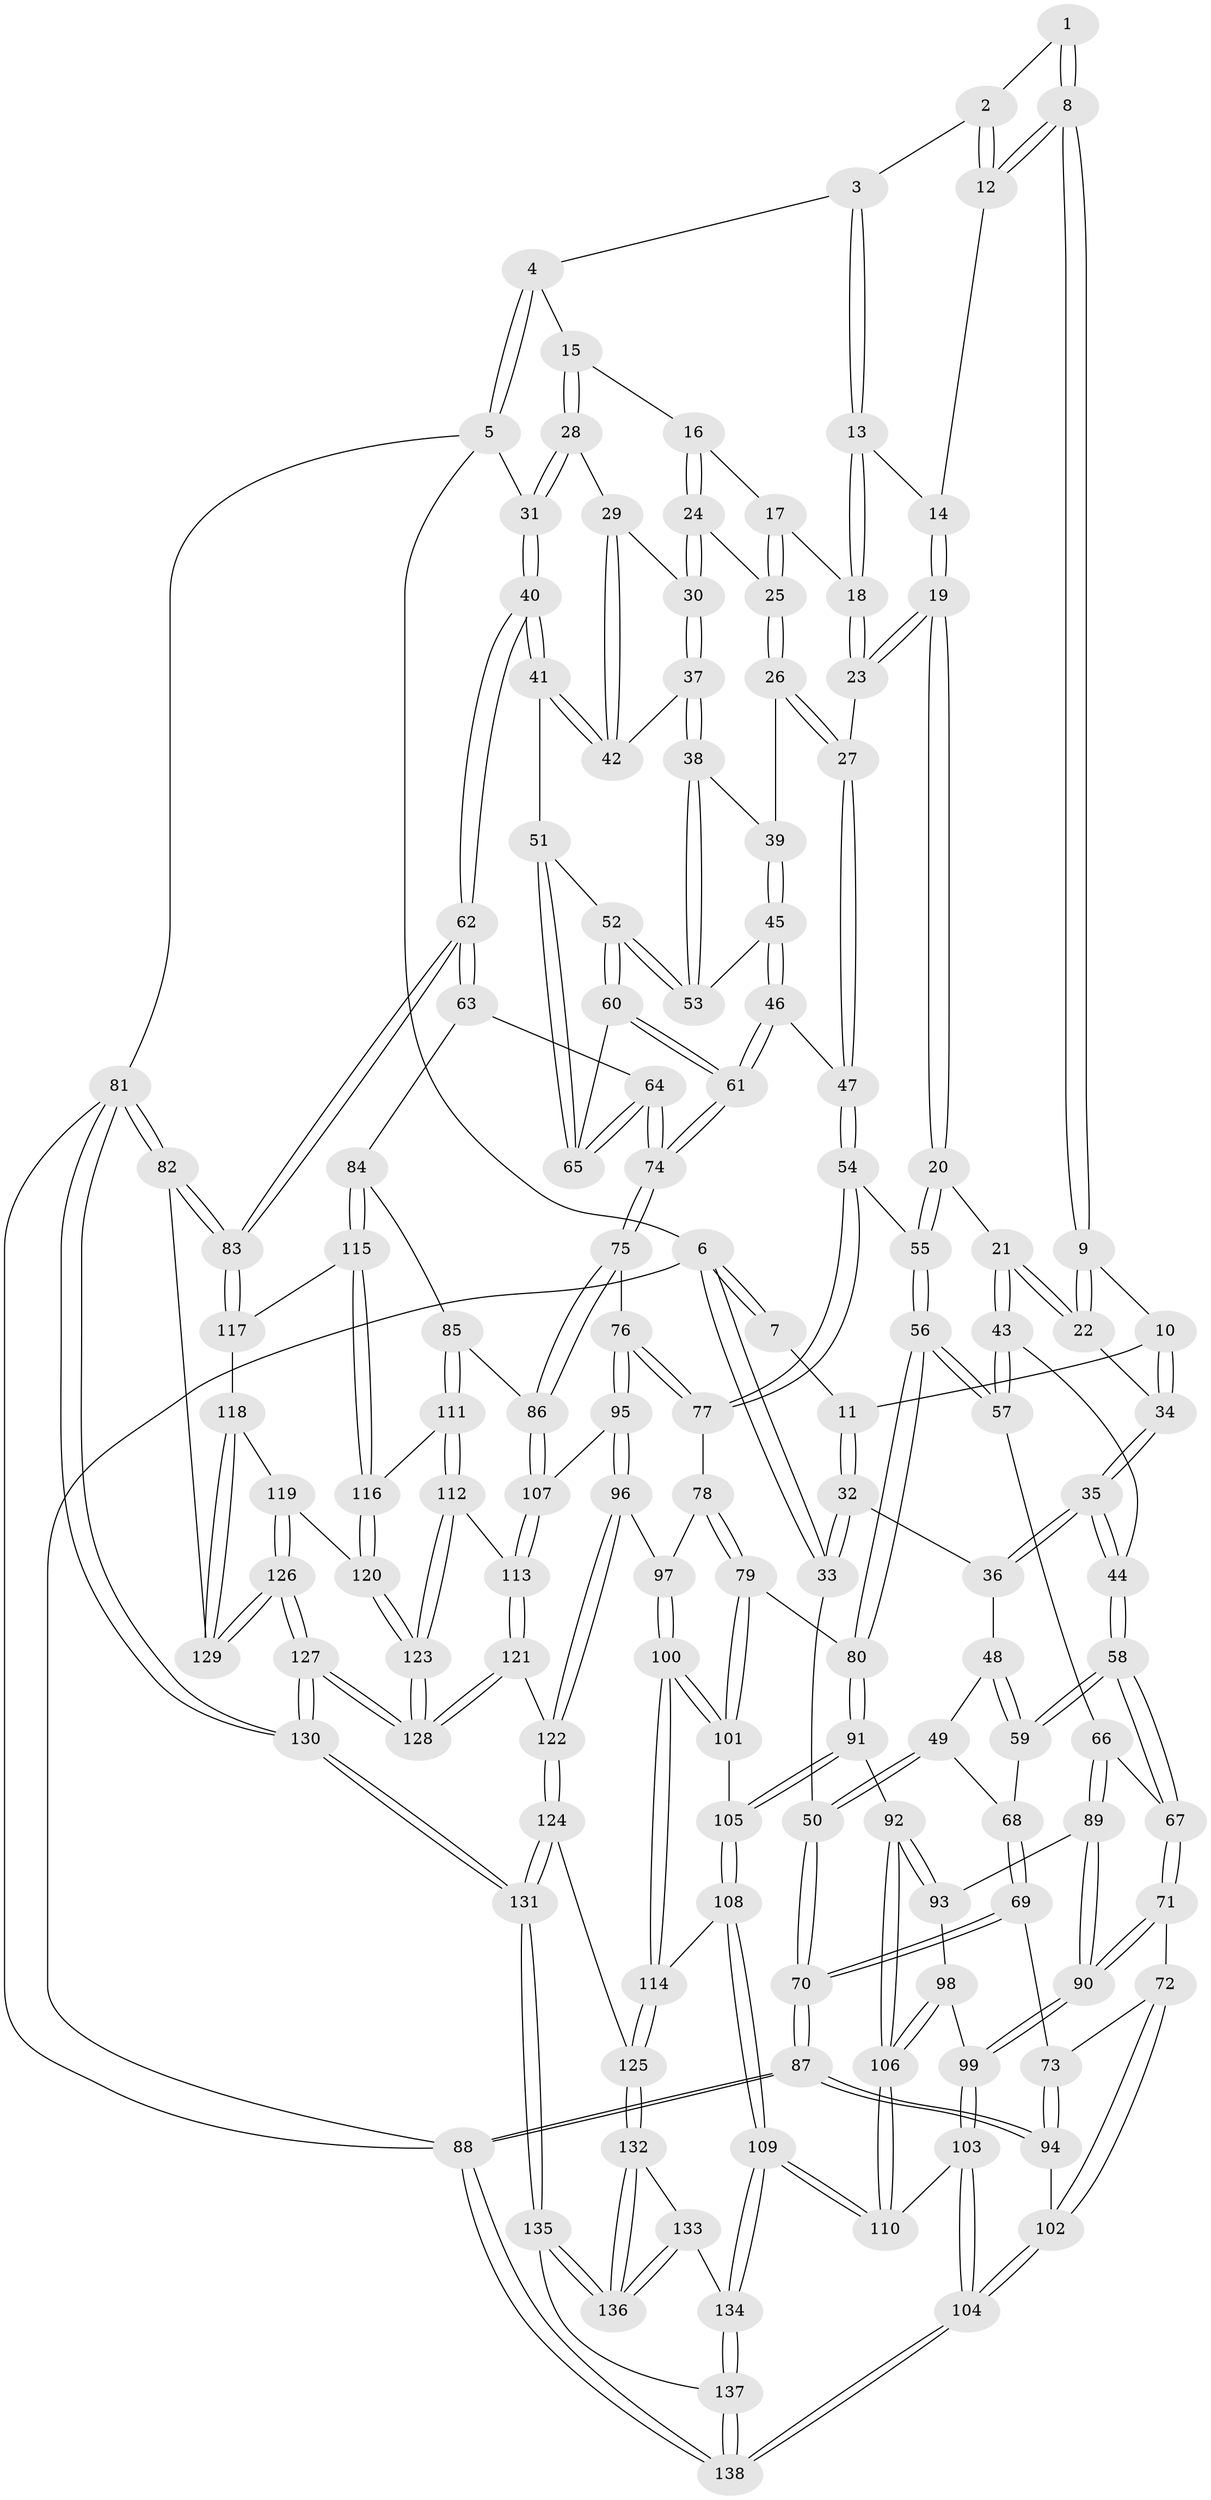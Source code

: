 // coarse degree distribution, {3: 0.12790697674418605, 4: 0.4069767441860465, 6: 0.09302325581395349, 5: 0.36046511627906974, 2: 0.011627906976744186}
// Generated by graph-tools (version 1.1) at 2025/52/02/27/25 19:52:39]
// undirected, 138 vertices, 342 edges
graph export_dot {
graph [start="1"]
  node [color=gray90,style=filled];
  1 [pos="+0.43272762479109345+0"];
  2 [pos="+0.4974215042563954+0"];
  3 [pos="+0.6235197431852713+0"];
  4 [pos="+0.7297262385711838+0"];
  5 [pos="+1+0"];
  6 [pos="+0+0"];
  7 [pos="+0.21266956763265069+0"];
  8 [pos="+0.3650225431752703+0.09927296903840818"];
  9 [pos="+0.33168266795596224+0.11778157057793873"];
  10 [pos="+0.28277362585216326+0.1158968343217322"];
  11 [pos="+0.2769436372464922+0.11277614948701804"];
  12 [pos="+0.44189216338679116+0.09784391922531374"];
  13 [pos="+0.6070722270680159+0.07918444494205326"];
  14 [pos="+0.44580016652510357+0.09945852402238586"];
  15 [pos="+0.7806524178197214+0.13719552617237574"];
  16 [pos="+0.7059473612215196+0.13558361799269206"];
  17 [pos="+0.6893951967405042+0.1327057848499126"];
  18 [pos="+0.6143590200210799+0.09854328167066986"];
  19 [pos="+0.5011269552685114+0.28426961647481636"];
  20 [pos="+0.5006736296462184+0.284507581864369"];
  21 [pos="+0.47130297629845846+0.2877442835767355"];
  22 [pos="+0.39607628173939663+0.22129923538908072"];
  23 [pos="+0.5415381951754423+0.2749223932828092"];
  24 [pos="+0.7278592453166742+0.26325095530942916"];
  25 [pos="+0.6834414329389484+0.25896779449558194"];
  26 [pos="+0.6010273458702973+0.293569210728444"];
  27 [pos="+0.5768716011007871+0.29448517242758676"];
  28 [pos="+0.8666731499353032+0.17270260791630326"];
  29 [pos="+0.8460282998889374+0.19447037923271537"];
  30 [pos="+0.7555711433630473+0.2735069273718708"];
  31 [pos="+1+0.1286168487101337"];
  32 [pos="+0+0.17443623859777815"];
  33 [pos="+0+0.11130682480271992"];
  34 [pos="+0.27768099753184955+0.27115203316368064"];
  35 [pos="+0.2602302790644548+0.3283743090802649"];
  36 [pos="+0.1510913828872085+0.30015879228016124"];
  37 [pos="+0.7546189748095173+0.34008246541163"];
  38 [pos="+0.7544141113909131+0.3403225465901009"];
  39 [pos="+0.652544887765251+0.3187873155297227"];
  40 [pos="+1+0.35941811869055185"];
  41 [pos="+0.8510638923292642+0.36314970290987664"];
  42 [pos="+0.8124989694310826+0.3475957575277153"];
  43 [pos="+0.33821414141534467+0.3841057390221844"];
  44 [pos="+0.28080750538033195+0.352911690673711"];
  45 [pos="+0.7063521022878885+0.4004359339078465"];
  46 [pos="+0.6788942802989412+0.45825476991337677"];
  47 [pos="+0.633571707212547+0.4407873711810482"];
  48 [pos="+0.13789564688966782+0.378050156728381"];
  49 [pos="+0.020166531201217055+0.4339110103556077"];
  50 [pos="+0+0.3470371006525488"];
  51 [pos="+0.7991285409477995+0.423361611187498"];
  52 [pos="+0.7900389110572745+0.42446492990556955"];
  53 [pos="+0.753932612506569+0.3417833420254761"];
  54 [pos="+0.5250173282444005+0.49190482546769115"];
  55 [pos="+0.5108327890101118+0.48780894222372007"];
  56 [pos="+0.40674471601535583+0.5195825769051852"];
  57 [pos="+0.3622166704349388+0.5018940777038899"];
  58 [pos="+0.1724139677302851+0.4710247224556723"];
  59 [pos="+0.14461568399134292+0.45839115616594434"];
  60 [pos="+0.7380233658001233+0.47825322287988353"];
  61 [pos="+0.7081346703128937+0.49658307688938097"];
  62 [pos="+1+0.4287213742915637"];
  63 [pos="+0.955161862688785+0.4883984328051775"];
  64 [pos="+0.9215991129190348+0.48635885102748183"];
  65 [pos="+0.875420585379596+0.4720817813519437"];
  66 [pos="+0.3520917632573728+0.5095407892651221"];
  67 [pos="+0.20490360655674975+0.5299692070039268"];
  68 [pos="+0.08373023648294564+0.471517658404145"];
  69 [pos="+0.0802629712977345+0.5355638527057557"];
  70 [pos="+0+0.5342409613188662"];
  71 [pos="+0.18363326153142195+0.5717297973105284"];
  72 [pos="+0.11387862087501877+0.591847891713512"];
  73 [pos="+0.09758575292880596+0.5828348426950977"];
  74 [pos="+0.7153731770975827+0.5504980314307414"];
  75 [pos="+0.7138083491798228+0.5647630854634194"];
  76 [pos="+0.6833866605036627+0.5811805762606962"];
  77 [pos="+0.5641825513199196+0.5595920479893276"];
  78 [pos="+0.5468259525274446+0.6040096339360888"];
  79 [pos="+0.46348321617771887+0.6107284011856918"];
  80 [pos="+0.413759078020099+0.5379910212674917"];
  81 [pos="+1+1"];
  82 [pos="+1+0.6058987127573221"];
  83 [pos="+1+0.5379239219707987"];
  84 [pos="+0.8083524271685706+0.626095099309824"];
  85 [pos="+0.792088402981547+0.6203245552430756"];
  86 [pos="+0.734246010270629+0.5851055826371669"];
  87 [pos="+0+0.6589943481036533"];
  88 [pos="+0+1"];
  89 [pos="+0.3230745379672156+0.5878594933634119"];
  90 [pos="+0.21803694988102604+0.6318811431105305"];
  91 [pos="+0.3891881471694991+0.66233838045551"];
  92 [pos="+0.3808023215057872+0.6621156254714516"];
  93 [pos="+0.3230859530558093+0.5885200560223655"];
  94 [pos="+0+0.6581465284032952"];
  95 [pos="+0.626502205243473+0.6703844948708768"];
  96 [pos="+0.6170988341346204+0.6834220937705864"];
  97 [pos="+0.548356228948863+0.6094186967224935"];
  98 [pos="+0.3162808258015357+0.6302677956168047"];
  99 [pos="+0.2214083727429737+0.662962964546079"];
  100 [pos="+0.49155633430766305+0.7175515534748221"];
  101 [pos="+0.4638157474197027+0.6164890783682961"];
  102 [pos="+0.10663695274633954+0.7043462043517065"];
  103 [pos="+0.2154106099041078+0.7622057523598575"];
  104 [pos="+0.17268154481374037+0.7783120014350863"];
  105 [pos="+0.3981615692410821+0.6706911035178742"];
  106 [pos="+0.3219285844447407+0.6823879150976098"];
  107 [pos="+0.7160584390574432+0.6839114879365081"];
  108 [pos="+0.443780648202531+0.7507354752048955"];
  109 [pos="+0.3234065971414176+0.7971262962826806"];
  110 [pos="+0.2806952408701171+0.7711395491111599"];
  111 [pos="+0.7424387722114568+0.7170100926123982"];
  112 [pos="+0.7205791708066822+0.7323888014024446"];
  113 [pos="+0.7151835162225009+0.7313702754074674"];
  114 [pos="+0.49254042242086493+0.751784697260873"];
  115 [pos="+0.825393605088483+0.6500051092633563"];
  116 [pos="+0.8056940560250512+0.7137263139060097"];
  117 [pos="+0.8472051624017+0.6597824532031648"];
  118 [pos="+0.9073735362068382+0.73108568553508"];
  119 [pos="+0.814628210386366+0.744932045629519"];
  120 [pos="+0.8086741571444741+0.7427317474812601"];
  121 [pos="+0.6507535394670115+0.7500124740053834"];
  122 [pos="+0.6046032908560531+0.7425747979163926"];
  123 [pos="+0.7713444645738388+0.7807052727850096"];
  124 [pos="+0.6000075104499869+0.7458313781681329"];
  125 [pos="+0.5204640014631435+0.76944409896155"];
  126 [pos="+0.8955032078447304+0.8406933136899636"];
  127 [pos="+0.8441175543139826+1"];
  128 [pos="+0.7758493501132225+0.9026404957384687"];
  129 [pos="+0.9303639258622748+0.7467888225481427"];
  130 [pos="+0.8462521613968823+1"];
  131 [pos="+0.765463738593509+1"];
  132 [pos="+0.5182457747626875+0.8212540890899235"];
  133 [pos="+0.4321442769901346+0.8621298912230326"];
  134 [pos="+0.3460477258256434+0.8916171385942794"];
  135 [pos="+0.5652025926539423+1"];
  136 [pos="+0.5585326124222398+1"];
  137 [pos="+0.35521829159518514+1"];
  138 [pos="+0+1"];
  1 -- 2;
  1 -- 8;
  1 -- 8;
  2 -- 3;
  2 -- 12;
  2 -- 12;
  3 -- 4;
  3 -- 13;
  3 -- 13;
  4 -- 5;
  4 -- 5;
  4 -- 15;
  5 -- 6;
  5 -- 31;
  5 -- 81;
  6 -- 7;
  6 -- 7;
  6 -- 33;
  6 -- 33;
  6 -- 88;
  7 -- 11;
  8 -- 9;
  8 -- 9;
  8 -- 12;
  8 -- 12;
  9 -- 10;
  9 -- 22;
  9 -- 22;
  10 -- 11;
  10 -- 34;
  10 -- 34;
  11 -- 32;
  11 -- 32;
  12 -- 14;
  13 -- 14;
  13 -- 18;
  13 -- 18;
  14 -- 19;
  14 -- 19;
  15 -- 16;
  15 -- 28;
  15 -- 28;
  16 -- 17;
  16 -- 24;
  16 -- 24;
  17 -- 18;
  17 -- 25;
  17 -- 25;
  18 -- 23;
  18 -- 23;
  19 -- 20;
  19 -- 20;
  19 -- 23;
  19 -- 23;
  20 -- 21;
  20 -- 55;
  20 -- 55;
  21 -- 22;
  21 -- 22;
  21 -- 43;
  21 -- 43;
  22 -- 34;
  23 -- 27;
  24 -- 25;
  24 -- 30;
  24 -- 30;
  25 -- 26;
  25 -- 26;
  26 -- 27;
  26 -- 27;
  26 -- 39;
  27 -- 47;
  27 -- 47;
  28 -- 29;
  28 -- 31;
  28 -- 31;
  29 -- 30;
  29 -- 42;
  29 -- 42;
  30 -- 37;
  30 -- 37;
  31 -- 40;
  31 -- 40;
  32 -- 33;
  32 -- 33;
  32 -- 36;
  33 -- 50;
  34 -- 35;
  34 -- 35;
  35 -- 36;
  35 -- 36;
  35 -- 44;
  35 -- 44;
  36 -- 48;
  37 -- 38;
  37 -- 38;
  37 -- 42;
  38 -- 39;
  38 -- 53;
  38 -- 53;
  39 -- 45;
  39 -- 45;
  40 -- 41;
  40 -- 41;
  40 -- 62;
  40 -- 62;
  41 -- 42;
  41 -- 42;
  41 -- 51;
  43 -- 44;
  43 -- 57;
  43 -- 57;
  44 -- 58;
  44 -- 58;
  45 -- 46;
  45 -- 46;
  45 -- 53;
  46 -- 47;
  46 -- 61;
  46 -- 61;
  47 -- 54;
  47 -- 54;
  48 -- 49;
  48 -- 59;
  48 -- 59;
  49 -- 50;
  49 -- 50;
  49 -- 68;
  50 -- 70;
  50 -- 70;
  51 -- 52;
  51 -- 65;
  51 -- 65;
  52 -- 53;
  52 -- 53;
  52 -- 60;
  52 -- 60;
  54 -- 55;
  54 -- 77;
  54 -- 77;
  55 -- 56;
  55 -- 56;
  56 -- 57;
  56 -- 57;
  56 -- 80;
  56 -- 80;
  57 -- 66;
  58 -- 59;
  58 -- 59;
  58 -- 67;
  58 -- 67;
  59 -- 68;
  60 -- 61;
  60 -- 61;
  60 -- 65;
  61 -- 74;
  61 -- 74;
  62 -- 63;
  62 -- 63;
  62 -- 83;
  62 -- 83;
  63 -- 64;
  63 -- 84;
  64 -- 65;
  64 -- 65;
  64 -- 74;
  64 -- 74;
  66 -- 67;
  66 -- 89;
  66 -- 89;
  67 -- 71;
  67 -- 71;
  68 -- 69;
  68 -- 69;
  69 -- 70;
  69 -- 70;
  69 -- 73;
  70 -- 87;
  70 -- 87;
  71 -- 72;
  71 -- 90;
  71 -- 90;
  72 -- 73;
  72 -- 102;
  72 -- 102;
  73 -- 94;
  73 -- 94;
  74 -- 75;
  74 -- 75;
  75 -- 76;
  75 -- 86;
  75 -- 86;
  76 -- 77;
  76 -- 77;
  76 -- 95;
  76 -- 95;
  77 -- 78;
  78 -- 79;
  78 -- 79;
  78 -- 97;
  79 -- 80;
  79 -- 101;
  79 -- 101;
  80 -- 91;
  80 -- 91;
  81 -- 82;
  81 -- 82;
  81 -- 130;
  81 -- 130;
  81 -- 88;
  82 -- 83;
  82 -- 83;
  82 -- 129;
  83 -- 117;
  83 -- 117;
  84 -- 85;
  84 -- 115;
  84 -- 115;
  85 -- 86;
  85 -- 111;
  85 -- 111;
  86 -- 107;
  86 -- 107;
  87 -- 88;
  87 -- 88;
  87 -- 94;
  87 -- 94;
  88 -- 138;
  88 -- 138;
  89 -- 90;
  89 -- 90;
  89 -- 93;
  90 -- 99;
  90 -- 99;
  91 -- 92;
  91 -- 105;
  91 -- 105;
  92 -- 93;
  92 -- 93;
  92 -- 106;
  92 -- 106;
  93 -- 98;
  94 -- 102;
  95 -- 96;
  95 -- 96;
  95 -- 107;
  96 -- 97;
  96 -- 122;
  96 -- 122;
  97 -- 100;
  97 -- 100;
  98 -- 99;
  98 -- 106;
  98 -- 106;
  99 -- 103;
  99 -- 103;
  100 -- 101;
  100 -- 101;
  100 -- 114;
  100 -- 114;
  101 -- 105;
  102 -- 104;
  102 -- 104;
  103 -- 104;
  103 -- 104;
  103 -- 110;
  104 -- 138;
  104 -- 138;
  105 -- 108;
  105 -- 108;
  106 -- 110;
  106 -- 110;
  107 -- 113;
  107 -- 113;
  108 -- 109;
  108 -- 109;
  108 -- 114;
  109 -- 110;
  109 -- 110;
  109 -- 134;
  109 -- 134;
  111 -- 112;
  111 -- 112;
  111 -- 116;
  112 -- 113;
  112 -- 123;
  112 -- 123;
  113 -- 121;
  113 -- 121;
  114 -- 125;
  114 -- 125;
  115 -- 116;
  115 -- 116;
  115 -- 117;
  116 -- 120;
  116 -- 120;
  117 -- 118;
  118 -- 119;
  118 -- 129;
  118 -- 129;
  119 -- 120;
  119 -- 126;
  119 -- 126;
  120 -- 123;
  120 -- 123;
  121 -- 122;
  121 -- 128;
  121 -- 128;
  122 -- 124;
  122 -- 124;
  123 -- 128;
  123 -- 128;
  124 -- 125;
  124 -- 131;
  124 -- 131;
  125 -- 132;
  125 -- 132;
  126 -- 127;
  126 -- 127;
  126 -- 129;
  126 -- 129;
  127 -- 128;
  127 -- 128;
  127 -- 130;
  127 -- 130;
  130 -- 131;
  130 -- 131;
  131 -- 135;
  131 -- 135;
  132 -- 133;
  132 -- 136;
  132 -- 136;
  133 -- 134;
  133 -- 136;
  133 -- 136;
  134 -- 137;
  134 -- 137;
  135 -- 136;
  135 -- 136;
  135 -- 137;
  137 -- 138;
  137 -- 138;
}
